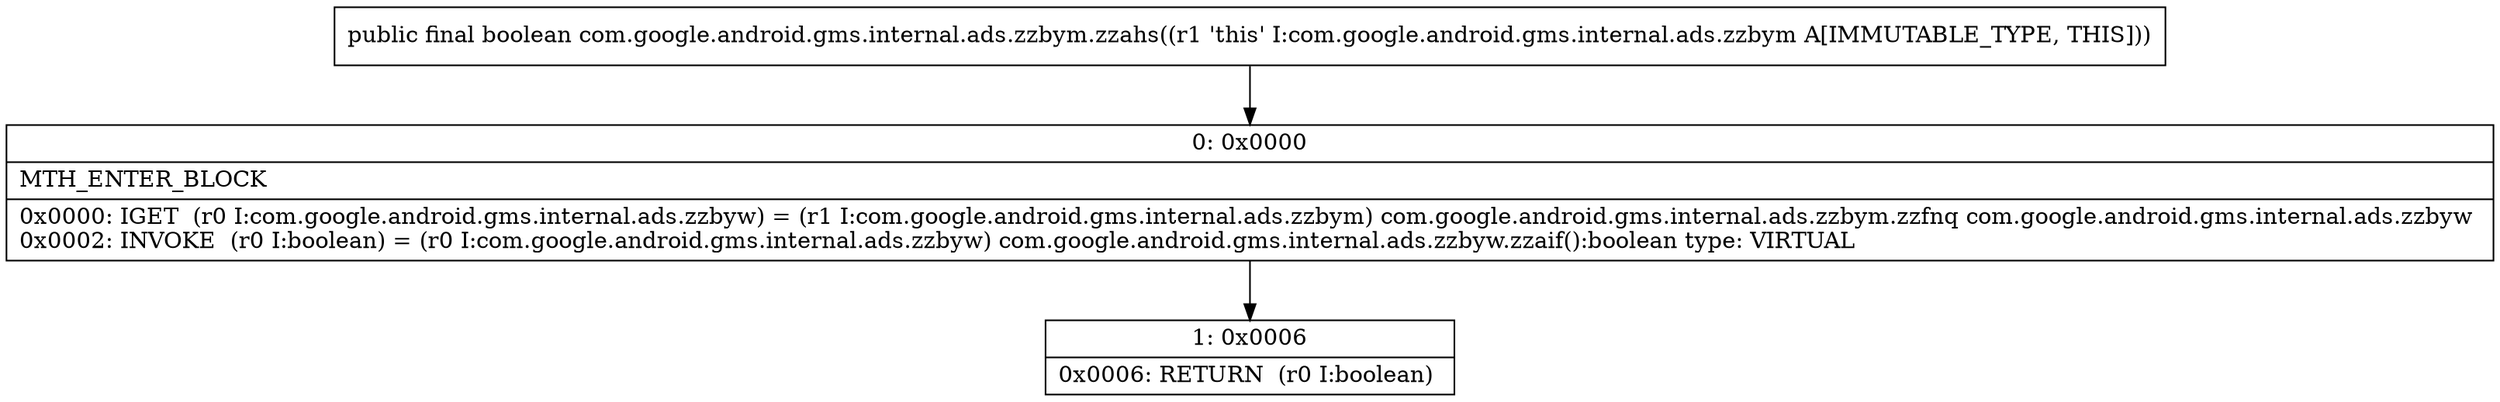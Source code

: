 digraph "CFG forcom.google.android.gms.internal.ads.zzbym.zzahs()Z" {
Node_0 [shape=record,label="{0\:\ 0x0000|MTH_ENTER_BLOCK\l|0x0000: IGET  (r0 I:com.google.android.gms.internal.ads.zzbyw) = (r1 I:com.google.android.gms.internal.ads.zzbym) com.google.android.gms.internal.ads.zzbym.zzfnq com.google.android.gms.internal.ads.zzbyw \l0x0002: INVOKE  (r0 I:boolean) = (r0 I:com.google.android.gms.internal.ads.zzbyw) com.google.android.gms.internal.ads.zzbyw.zzaif():boolean type: VIRTUAL \l}"];
Node_1 [shape=record,label="{1\:\ 0x0006|0x0006: RETURN  (r0 I:boolean) \l}"];
MethodNode[shape=record,label="{public final boolean com.google.android.gms.internal.ads.zzbym.zzahs((r1 'this' I:com.google.android.gms.internal.ads.zzbym A[IMMUTABLE_TYPE, THIS])) }"];
MethodNode -> Node_0;
Node_0 -> Node_1;
}

